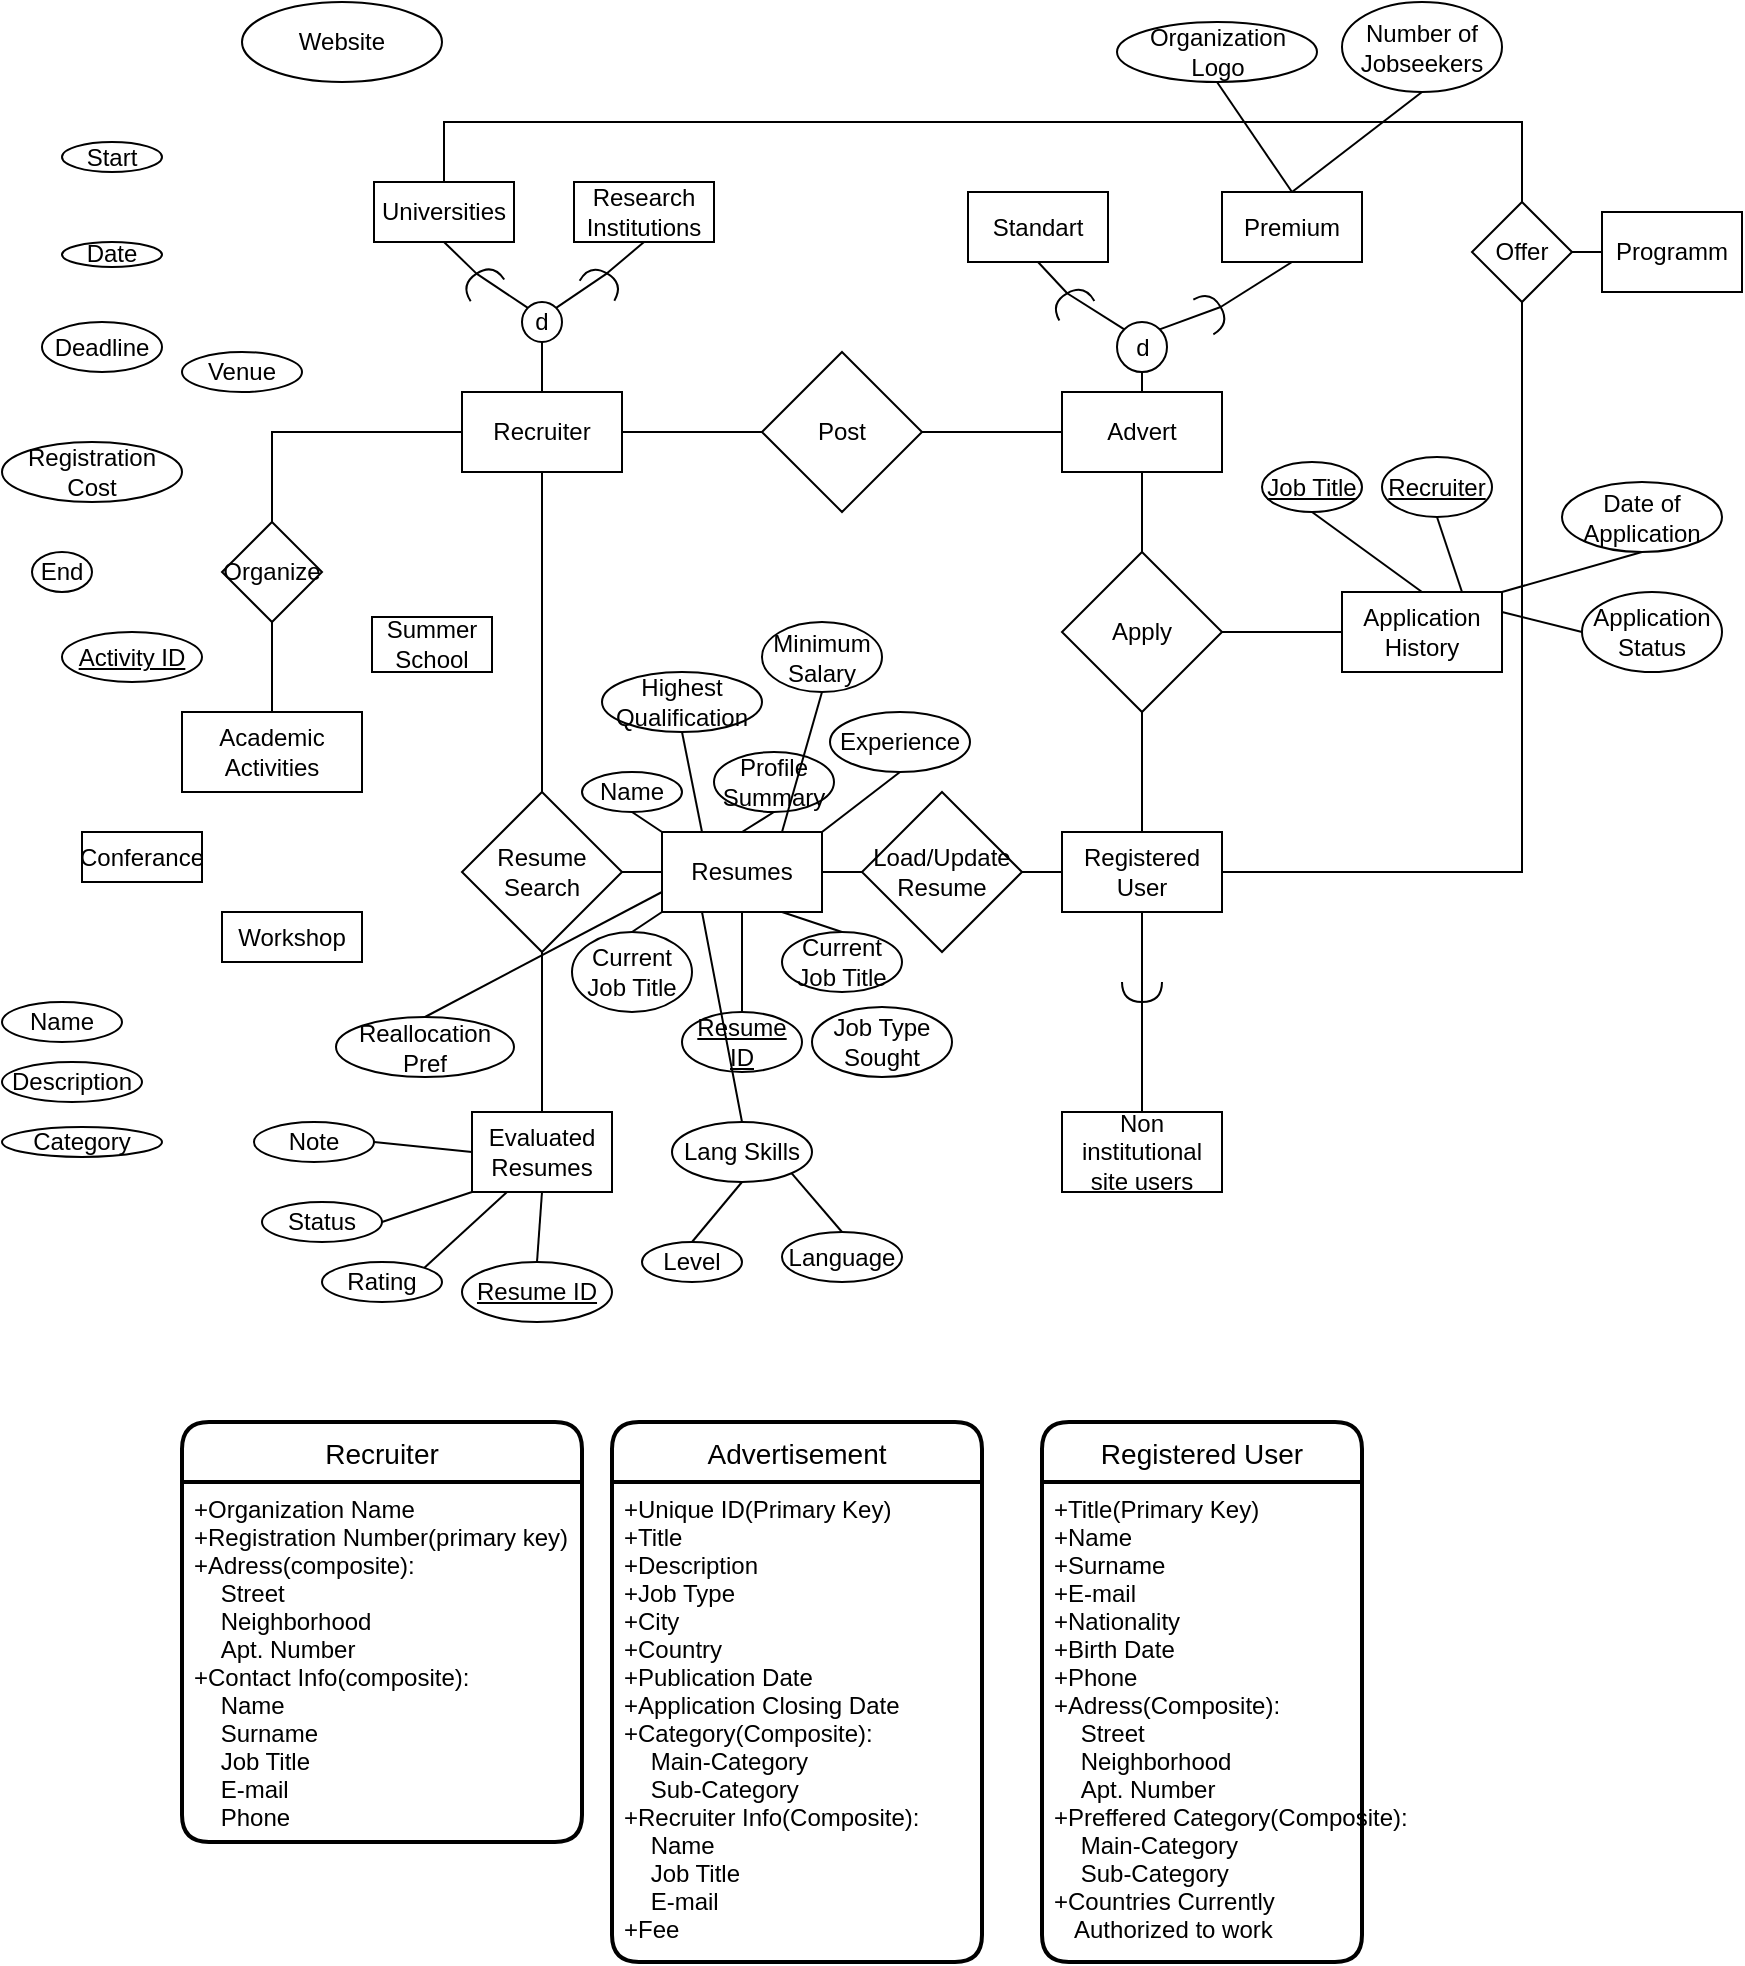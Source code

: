 <mxfile version="15.7.4" type="github">
  <diagram id="oW-fHzXB0XqupBl2FvEl" name="Page-1">
    <mxGraphModel dx="1198" dy="684" grid="1" gridSize="10" guides="1" tooltips="1" connect="1" arrows="1" fold="1" page="1" pageScale="1" pageWidth="827" pageHeight="1169" math="0" shadow="0">
      <root>
        <mxCell id="0" />
        <mxCell id="1" parent="0" />
        <mxCell id="fJtaRyN5ISk2u794oa8O-1" value="Recruiter" style="rounded=0;whiteSpace=wrap;html=1;" vertex="1" parent="1">
          <mxGeometry x="160" y="375" width="80" height="40" as="geometry" />
        </mxCell>
        <mxCell id="fJtaRyN5ISk2u794oa8O-3" value="Resume&lt;br&gt;Search" style="rhombus;whiteSpace=wrap;html=1;" vertex="1" parent="1">
          <mxGeometry x="160" y="575" width="80" height="80" as="geometry" />
        </mxCell>
        <mxCell id="fJtaRyN5ISk2u794oa8O-4" value="" style="endArrow=none;html=1;rounded=0;entryX=0.5;entryY=1;entryDx=0;entryDy=0;exitX=0.5;exitY=0;exitDx=0;exitDy=0;" edge="1" parent="1" source="fJtaRyN5ISk2u794oa8O-3" target="fJtaRyN5ISk2u794oa8O-1">
          <mxGeometry width="50" height="50" relative="1" as="geometry">
            <mxPoint x="700" y="665" as="sourcePoint" />
            <mxPoint x="750" y="615" as="targetPoint" />
          </mxGeometry>
        </mxCell>
        <mxCell id="fJtaRyN5ISk2u794oa8O-5" value="" style="endArrow=none;html=1;rounded=0;entryX=0.5;entryY=1;entryDx=0;entryDy=0;exitX=0.5;exitY=0;exitDx=0;exitDy=0;" edge="1" parent="1" source="fJtaRyN5ISk2u794oa8O-6" target="fJtaRyN5ISk2u794oa8O-3">
          <mxGeometry width="50" height="50" relative="1" as="geometry">
            <mxPoint x="280" y="735" as="sourcePoint" />
            <mxPoint x="750" y="615" as="targetPoint" />
            <Array as="points" />
          </mxGeometry>
        </mxCell>
        <mxCell id="fJtaRyN5ISk2u794oa8O-6" value="Evaluated&lt;br&gt;Resumes" style="rounded=0;whiteSpace=wrap;html=1;" vertex="1" parent="1">
          <mxGeometry x="165" y="735" width="70" height="40" as="geometry" />
        </mxCell>
        <mxCell id="fJtaRyN5ISk2u794oa8O-7" value="" style="endArrow=none;html=1;rounded=0;exitX=1;exitY=0.5;exitDx=0;exitDy=0;startArrow=none;" edge="1" parent="1" source="fJtaRyN5ISk2u794oa8O-8">
          <mxGeometry width="50" height="50" relative="1" as="geometry">
            <mxPoint x="700" y="665" as="sourcePoint" />
            <mxPoint x="360" y="615" as="targetPoint" />
          </mxGeometry>
        </mxCell>
        <mxCell id="fJtaRyN5ISk2u794oa8O-8" value="Resumes" style="rounded=0;whiteSpace=wrap;html=1;" vertex="1" parent="1">
          <mxGeometry x="260" y="595" width="80" height="40" as="geometry" />
        </mxCell>
        <mxCell id="fJtaRyN5ISk2u794oa8O-9" value="" style="endArrow=none;html=1;rounded=0;exitX=1;exitY=0.5;exitDx=0;exitDy=0;" edge="1" parent="1" source="fJtaRyN5ISk2u794oa8O-3" target="fJtaRyN5ISk2u794oa8O-8">
          <mxGeometry width="50" height="50" relative="1" as="geometry">
            <mxPoint x="320" y="615" as="sourcePoint" />
            <mxPoint x="400" y="615" as="targetPoint" />
          </mxGeometry>
        </mxCell>
        <mxCell id="fJtaRyN5ISk2u794oa8O-10" value="Load/Update&lt;br&gt;Resume" style="rhombus;whiteSpace=wrap;html=1;" vertex="1" parent="1">
          <mxGeometry x="360" y="575" width="80" height="80" as="geometry" />
        </mxCell>
        <mxCell id="fJtaRyN5ISk2u794oa8O-11" value="Registered&lt;br&gt;User" style="rounded=0;whiteSpace=wrap;html=1;" vertex="1" parent="1">
          <mxGeometry x="460" y="595" width="80" height="40" as="geometry" />
        </mxCell>
        <mxCell id="fJtaRyN5ISk2u794oa8O-12" value="" style="shape=requiredInterface;html=1;verticalLabelPosition=bottom;sketch=0;rotation=90;" vertex="1" parent="1">
          <mxGeometry x="495" y="665" width="10" height="20" as="geometry" />
        </mxCell>
        <mxCell id="fJtaRyN5ISk2u794oa8O-13" value="" style="endArrow=none;html=1;rounded=0;exitX=1;exitY=0.5;exitDx=0;exitDy=0;entryX=0;entryY=0.5;entryDx=0;entryDy=0;" edge="1" parent="1" source="fJtaRyN5ISk2u794oa8O-10" target="fJtaRyN5ISk2u794oa8O-11">
          <mxGeometry width="50" height="50" relative="1" as="geometry">
            <mxPoint x="680" y="645" as="sourcePoint" />
            <mxPoint x="730" y="595" as="targetPoint" />
          </mxGeometry>
        </mxCell>
        <mxCell id="fJtaRyN5ISk2u794oa8O-16" value="Non institutional site users" style="rounded=0;whiteSpace=wrap;html=1;" vertex="1" parent="1">
          <mxGeometry x="460" y="735" width="80" height="40" as="geometry" />
        </mxCell>
        <mxCell id="fJtaRyN5ISk2u794oa8O-17" value="" style="endArrow=none;html=1;rounded=0;exitX=0.5;exitY=1;exitDx=0;exitDy=0;entryX=0.5;entryY=0;entryDx=0;entryDy=0;" edge="1" parent="1" source="fJtaRyN5ISk2u794oa8O-11" target="fJtaRyN5ISk2u794oa8O-16">
          <mxGeometry width="50" height="50" relative="1" as="geometry">
            <mxPoint x="680" y="635" as="sourcePoint" />
            <mxPoint x="730" y="585" as="targetPoint" />
          </mxGeometry>
        </mxCell>
        <mxCell id="fJtaRyN5ISk2u794oa8O-18" value="" style="endArrow=none;html=1;rounded=0;exitX=0.5;exitY=0;exitDx=0;exitDy=0;" edge="1" parent="1" source="fJtaRyN5ISk2u794oa8O-11">
          <mxGeometry width="50" height="50" relative="1" as="geometry">
            <mxPoint x="680" y="635" as="sourcePoint" />
            <mxPoint x="500" y="535" as="targetPoint" />
          </mxGeometry>
        </mxCell>
        <mxCell id="fJtaRyN5ISk2u794oa8O-19" value="Apply" style="rhombus;whiteSpace=wrap;html=1;" vertex="1" parent="1">
          <mxGeometry x="460" y="455" width="80" height="80" as="geometry" />
        </mxCell>
        <mxCell id="fJtaRyN5ISk2u794oa8O-21" value="Application&lt;br&gt;History" style="rounded=0;whiteSpace=wrap;html=1;" vertex="1" parent="1">
          <mxGeometry x="600" y="475" width="80" height="40" as="geometry" />
        </mxCell>
        <mxCell id="fJtaRyN5ISk2u794oa8O-22" value="Advert" style="rounded=0;whiteSpace=wrap;html=1;" vertex="1" parent="1">
          <mxGeometry x="460" y="375" width="80" height="40" as="geometry" />
        </mxCell>
        <mxCell id="fJtaRyN5ISk2u794oa8O-24" value="" style="endArrow=none;html=1;rounded=0;entryX=0.5;entryY=1;entryDx=0;entryDy=0;exitX=0.5;exitY=0;exitDx=0;exitDy=0;" edge="1" parent="1" source="fJtaRyN5ISk2u794oa8O-19" target="fJtaRyN5ISk2u794oa8O-22">
          <mxGeometry width="50" height="50" relative="1" as="geometry">
            <mxPoint x="680" y="625" as="sourcePoint" />
            <mxPoint x="730" y="575" as="targetPoint" />
          </mxGeometry>
        </mxCell>
        <mxCell id="fJtaRyN5ISk2u794oa8O-25" value="" style="endArrow=none;html=1;rounded=0;exitX=1;exitY=0.5;exitDx=0;exitDy=0;" edge="1" parent="1" source="fJtaRyN5ISk2u794oa8O-1">
          <mxGeometry width="50" height="50" relative="1" as="geometry">
            <mxPoint x="680" y="625" as="sourcePoint" />
            <mxPoint x="320" y="395" as="targetPoint" />
          </mxGeometry>
        </mxCell>
        <mxCell id="fJtaRyN5ISk2u794oa8O-26" value="Post" style="rhombus;whiteSpace=wrap;html=1;" vertex="1" parent="1">
          <mxGeometry x="310" y="355" width="80" height="80" as="geometry" />
        </mxCell>
        <mxCell id="fJtaRyN5ISk2u794oa8O-28" value="" style="endArrow=none;html=1;rounded=0;exitX=1;exitY=0.5;exitDx=0;exitDy=0;entryX=0;entryY=0.5;entryDx=0;entryDy=0;" edge="1" parent="1" source="fJtaRyN5ISk2u794oa8O-26" target="fJtaRyN5ISk2u794oa8O-22">
          <mxGeometry width="50" height="50" relative="1" as="geometry">
            <mxPoint x="680" y="625" as="sourcePoint" />
            <mxPoint x="730" y="575" as="targetPoint" />
          </mxGeometry>
        </mxCell>
        <mxCell id="fJtaRyN5ISk2u794oa8O-32" value="Universities" style="rounded=0;whiteSpace=wrap;html=1;" vertex="1" parent="1">
          <mxGeometry x="116" y="270" width="70" height="30" as="geometry" />
        </mxCell>
        <mxCell id="fJtaRyN5ISk2u794oa8O-33" value="Research&lt;br&gt;Institutions" style="rounded=0;whiteSpace=wrap;html=1;" vertex="1" parent="1">
          <mxGeometry x="216" y="270" width="70" height="30" as="geometry" />
        </mxCell>
        <mxCell id="fJtaRyN5ISk2u794oa8O-44" value="" style="endArrow=none;html=1;rounded=0;exitX=0.5;exitY=0;exitDx=0;exitDy=0;entryX=0.5;entryY=1;entryDx=0;entryDy=0;" edge="1" parent="1" source="fJtaRyN5ISk2u794oa8O-1" target="fJtaRyN5ISk2u794oa8O-45">
          <mxGeometry width="50" height="50" relative="1" as="geometry">
            <mxPoint x="516" y="550" as="sourcePoint" />
            <mxPoint x="200" y="350" as="targetPoint" />
          </mxGeometry>
        </mxCell>
        <mxCell id="fJtaRyN5ISk2u794oa8O-45" value="d" style="ellipse;whiteSpace=wrap;html=1;aspect=fixed;" vertex="1" parent="1">
          <mxGeometry x="190" y="330" width="20" height="20" as="geometry" />
        </mxCell>
        <mxCell id="fJtaRyN5ISk2u794oa8O-48" value="" style="endArrow=none;html=1;rounded=0;exitX=1;exitY=0;exitDx=0;exitDy=0;entryX=1;entryY=0.5;entryDx=0;entryDy=0;entryPerimeter=0;" edge="1" parent="1" source="fJtaRyN5ISk2u794oa8O-45" target="fJtaRyN5ISk2u794oa8O-55">
          <mxGeometry width="50" height="50" relative="1" as="geometry">
            <mxPoint x="516" y="550" as="sourcePoint" />
            <mxPoint x="226" y="320" as="targetPoint" />
          </mxGeometry>
        </mxCell>
        <mxCell id="fJtaRyN5ISk2u794oa8O-50" value="" style="endArrow=none;html=1;rounded=0;exitX=0;exitY=0;exitDx=0;exitDy=0;entryX=1;entryY=0.5;entryDx=0;entryDy=0;entryPerimeter=0;" edge="1" parent="1" source="fJtaRyN5ISk2u794oa8O-45" target="fJtaRyN5ISk2u794oa8O-53">
          <mxGeometry width="50" height="50" relative="1" as="geometry">
            <mxPoint x="516" y="550" as="sourcePoint" />
            <mxPoint x="566" y="500" as="targetPoint" />
          </mxGeometry>
        </mxCell>
        <mxCell id="fJtaRyN5ISk2u794oa8O-53" value="" style="shape=requiredInterface;html=1;verticalLabelPosition=bottom;sketch=0;rotation=-123;" vertex="1" parent="1">
          <mxGeometry x="165" y="310" width="10" height="20" as="geometry" />
        </mxCell>
        <mxCell id="fJtaRyN5ISk2u794oa8O-54" value="" style="endArrow=none;html=1;rounded=0;exitX=1;exitY=0.5;exitDx=0;exitDy=0;exitPerimeter=0;entryX=0.5;entryY=1;entryDx=0;entryDy=0;" edge="1" parent="1" source="fJtaRyN5ISk2u794oa8O-53" target="fJtaRyN5ISk2u794oa8O-32">
          <mxGeometry width="50" height="50" relative="1" as="geometry">
            <mxPoint x="516" y="550" as="sourcePoint" />
            <mxPoint x="566" y="500" as="targetPoint" />
          </mxGeometry>
        </mxCell>
        <mxCell id="fJtaRyN5ISk2u794oa8O-55" value="" style="shape=requiredInterface;html=1;verticalLabelPosition=bottom;sketch=0;rotation=-60;" vertex="1" parent="1">
          <mxGeometry x="225" y="310" width="10" height="20" as="geometry" />
        </mxCell>
        <mxCell id="fJtaRyN5ISk2u794oa8O-56" value="" style="endArrow=none;html=1;rounded=0;exitX=1;exitY=0.5;exitDx=0;exitDy=0;exitPerimeter=0;entryX=0.5;entryY=1;entryDx=0;entryDy=0;" edge="1" parent="1" source="fJtaRyN5ISk2u794oa8O-55" target="fJtaRyN5ISk2u794oa8O-33">
          <mxGeometry width="50" height="50" relative="1" as="geometry">
            <mxPoint x="516" y="550" as="sourcePoint" />
            <mxPoint x="566" y="500" as="targetPoint" />
          </mxGeometry>
        </mxCell>
        <mxCell id="fJtaRyN5ISk2u794oa8O-57" value="Academic&lt;br&gt;Activities" style="rounded=0;whiteSpace=wrap;html=1;" vertex="1" parent="1">
          <mxGeometry x="20" y="535" width="90" height="40" as="geometry" />
        </mxCell>
        <mxCell id="fJtaRyN5ISk2u794oa8O-58" value="" style="endArrow=none;html=1;rounded=0;entryX=0;entryY=0.5;entryDx=0;entryDy=0;exitX=1;exitY=0.5;exitDx=0;exitDy=0;" edge="1" parent="1" source="fJtaRyN5ISk2u794oa8O-19" target="fJtaRyN5ISk2u794oa8O-21">
          <mxGeometry width="50" height="50" relative="1" as="geometry">
            <mxPoint x="495" y="530" as="sourcePoint" />
            <mxPoint x="545" y="480" as="targetPoint" />
          </mxGeometry>
        </mxCell>
        <mxCell id="fJtaRyN5ISk2u794oa8O-62" value="Organize" style="rhombus;whiteSpace=wrap;html=1;" vertex="1" parent="1">
          <mxGeometry x="40" y="440" width="50" height="50" as="geometry" />
        </mxCell>
        <mxCell id="fJtaRyN5ISk2u794oa8O-63" value="" style="endArrow=none;html=1;rounded=0;entryX=0.5;entryY=1;entryDx=0;entryDy=0;exitX=0.5;exitY=0;exitDx=0;exitDy=0;" edge="1" parent="1" source="fJtaRyN5ISk2u794oa8O-57" target="fJtaRyN5ISk2u794oa8O-62">
          <mxGeometry width="50" height="50" relative="1" as="geometry">
            <mxPoint x="495" y="530" as="sourcePoint" />
            <mxPoint x="545" y="480" as="targetPoint" />
          </mxGeometry>
        </mxCell>
        <mxCell id="fJtaRyN5ISk2u794oa8O-64" value="" style="endArrow=none;html=1;rounded=0;exitX=0.5;exitY=0;exitDx=0;exitDy=0;entryX=0;entryY=0.5;entryDx=0;entryDy=0;" edge="1" parent="1" source="fJtaRyN5ISk2u794oa8O-62" target="fJtaRyN5ISk2u794oa8O-1">
          <mxGeometry width="50" height="50" relative="1" as="geometry">
            <mxPoint x="495" y="530" as="sourcePoint" />
            <mxPoint x="155" y="400" as="targetPoint" />
            <Array as="points">
              <mxPoint x="65" y="395" />
            </Array>
          </mxGeometry>
        </mxCell>
        <mxCell id="fJtaRyN5ISk2u794oa8O-68" value="" style="endArrow=none;html=1;rounded=0;exitX=0.5;exitY=0;exitDx=0;exitDy=0;entryX=0.5;entryY=0;entryDx=0;entryDy=0;" edge="1" parent="1" source="fJtaRyN5ISk2u794oa8O-32" target="fJtaRyN5ISk2u794oa8O-70">
          <mxGeometry width="50" height="50" relative="1" as="geometry">
            <mxPoint x="495" y="520" as="sourcePoint" />
            <mxPoint x="605" y="260" as="targetPoint" />
            <Array as="points">
              <mxPoint x="151" y="240" />
              <mxPoint x="690" y="240" />
            </Array>
          </mxGeometry>
        </mxCell>
        <mxCell id="fJtaRyN5ISk2u794oa8O-70" value="Offer" style="rhombus;whiteSpace=wrap;html=1;" vertex="1" parent="1">
          <mxGeometry x="665" y="280" width="50" height="50" as="geometry" />
        </mxCell>
        <mxCell id="fJtaRyN5ISk2u794oa8O-72" value="" style="endArrow=none;html=1;rounded=0;entryX=1;entryY=0.5;entryDx=0;entryDy=0;exitX=0;exitY=0.5;exitDx=0;exitDy=0;" edge="1" parent="1" source="fJtaRyN5ISk2u794oa8O-73" target="fJtaRyN5ISk2u794oa8O-70">
          <mxGeometry width="50" height="50" relative="1" as="geometry">
            <mxPoint x="745" y="305" as="sourcePoint" />
            <mxPoint x="545" y="470" as="targetPoint" />
          </mxGeometry>
        </mxCell>
        <mxCell id="fJtaRyN5ISk2u794oa8O-73" value="Programm" style="rounded=0;whiteSpace=wrap;html=1;" vertex="1" parent="1">
          <mxGeometry x="730" y="285" width="70" height="40" as="geometry" />
        </mxCell>
        <mxCell id="fJtaRyN5ISk2u794oa8O-74" value="" style="endArrow=none;html=1;rounded=0;entryX=0.5;entryY=1;entryDx=0;entryDy=0;exitX=1;exitY=0.5;exitDx=0;exitDy=0;" edge="1" parent="1" source="fJtaRyN5ISk2u794oa8O-11" target="fJtaRyN5ISk2u794oa8O-70">
          <mxGeometry width="50" height="50" relative="1" as="geometry">
            <mxPoint x="510" y="520" as="sourcePoint" />
            <mxPoint x="560" y="470" as="targetPoint" />
            <Array as="points">
              <mxPoint x="690" y="615" />
            </Array>
          </mxGeometry>
        </mxCell>
        <mxCell id="fJtaRyN5ISk2u794oa8O-75" value="d" style="ellipse;whiteSpace=wrap;html=1;aspect=fixed;" vertex="1" parent="1">
          <mxGeometry x="487.5" y="340" width="25" height="25" as="geometry" />
        </mxCell>
        <mxCell id="fJtaRyN5ISk2u794oa8O-76" value="" style="endArrow=none;html=1;rounded=0;entryX=0.5;entryY=1;entryDx=0;entryDy=0;exitX=0.5;exitY=0;exitDx=0;exitDy=0;" edge="1" parent="1" source="fJtaRyN5ISk2u794oa8O-22" target="fJtaRyN5ISk2u794oa8O-75">
          <mxGeometry width="50" height="50" relative="1" as="geometry">
            <mxPoint x="510" y="520" as="sourcePoint" />
            <mxPoint x="560" y="470" as="targetPoint" />
          </mxGeometry>
        </mxCell>
        <mxCell id="fJtaRyN5ISk2u794oa8O-77" value="Standart" style="rounded=0;whiteSpace=wrap;html=1;" vertex="1" parent="1">
          <mxGeometry x="413" y="275" width="70" height="35" as="geometry" />
        </mxCell>
        <mxCell id="fJtaRyN5ISk2u794oa8O-78" value="Premium" style="rounded=0;whiteSpace=wrap;html=1;" vertex="1" parent="1">
          <mxGeometry x="540" y="275" width="70" height="35" as="geometry" />
        </mxCell>
        <mxCell id="fJtaRyN5ISk2u794oa8O-79" value="" style="endArrow=none;html=1;rounded=0;entryX=0.5;entryY=1;entryDx=0;entryDy=0;exitX=1;exitY=0.5;exitDx=0;exitDy=0;exitPerimeter=0;" edge="1" parent="1" source="fJtaRyN5ISk2u794oa8O-83" target="fJtaRyN5ISk2u794oa8O-77">
          <mxGeometry width="50" height="50" relative="1" as="geometry">
            <mxPoint x="270" y="515" as="sourcePoint" />
            <mxPoint x="320" y="465" as="targetPoint" />
          </mxGeometry>
        </mxCell>
        <mxCell id="fJtaRyN5ISk2u794oa8O-80" value="" style="endArrow=none;html=1;rounded=0;exitX=1;exitY=0.5;exitDx=0;exitDy=0;exitPerimeter=0;entryX=1;entryY=0;entryDx=0;entryDy=0;" edge="1" parent="1" source="fJtaRyN5ISk2u794oa8O-81" target="fJtaRyN5ISk2u794oa8O-75">
          <mxGeometry width="50" height="50" relative="1" as="geometry">
            <mxPoint x="350" y="515" as="sourcePoint" />
            <mxPoint x="400" y="465" as="targetPoint" />
            <Array as="points" />
          </mxGeometry>
        </mxCell>
        <mxCell id="fJtaRyN5ISk2u794oa8O-81" value="" style="shape=requiredInterface;html=1;verticalLabelPosition=bottom;sketch=0;rotation=-30;" vertex="1" parent="1">
          <mxGeometry x="530" y="325" width="10" height="20" as="geometry" />
        </mxCell>
        <mxCell id="fJtaRyN5ISk2u794oa8O-82" value="" style="endArrow=none;html=1;rounded=0;entryX=0.5;entryY=1;entryDx=0;entryDy=0;exitX=1;exitY=0.5;exitDx=0;exitDy=0;exitPerimeter=0;" edge="1" parent="1" source="fJtaRyN5ISk2u794oa8O-81" target="fJtaRyN5ISk2u794oa8O-78">
          <mxGeometry width="50" height="50" relative="1" as="geometry">
            <mxPoint x="510" y="520" as="sourcePoint" />
            <mxPoint x="560" y="470" as="targetPoint" />
          </mxGeometry>
        </mxCell>
        <mxCell id="fJtaRyN5ISk2u794oa8O-83" value="" style="shape=requiredInterface;html=1;verticalLabelPosition=bottom;sketch=0;rotation=-119;" vertex="1" parent="1">
          <mxGeometry x="460" y="320" width="10" height="20" as="geometry" />
        </mxCell>
        <mxCell id="fJtaRyN5ISk2u794oa8O-84" value="" style="endArrow=none;html=1;rounded=0;entryX=1;entryY=0.5;entryDx=0;entryDy=0;entryPerimeter=0;exitX=0;exitY=0;exitDx=0;exitDy=0;" edge="1" parent="1" source="fJtaRyN5ISk2u794oa8O-75" target="fJtaRyN5ISk2u794oa8O-83">
          <mxGeometry width="50" height="50" relative="1" as="geometry">
            <mxPoint x="510" y="520" as="sourcePoint" />
            <mxPoint x="560" y="470" as="targetPoint" />
          </mxGeometry>
        </mxCell>
        <mxCell id="fJtaRyN5ISk2u794oa8O-90" value="Recruiter" style="swimlane;childLayout=stackLayout;horizontal=1;startSize=30;horizontalStack=0;rounded=1;fontSize=14;fontStyle=0;strokeWidth=2;resizeParent=0;resizeLast=1;shadow=0;dashed=0;align=center;" vertex="1" parent="1">
          <mxGeometry x="20" y="890" width="200" height="210" as="geometry" />
        </mxCell>
        <mxCell id="fJtaRyN5ISk2u794oa8O-91" value="+Organization Name&#xa;+Registration Number(primary key)&#xa;+Adress(composite):&#xa;    Street&#xa;    Neighborhood&#xa;    Apt. Number&#xa;+Contact Info(composite):&#xa;    Name&#xa;    Surname&#xa;    Job Title&#xa;    E-mail&#xa;    Phone&#xa;" style="align=left;strokeColor=none;fillColor=none;spacingLeft=4;fontSize=12;verticalAlign=top;resizable=0;rotatable=0;part=1;" vertex="1" parent="fJtaRyN5ISk2u794oa8O-90">
          <mxGeometry y="30" width="200" height="180" as="geometry" />
        </mxCell>
        <mxCell id="fJtaRyN5ISk2u794oa8O-92" value="Advertisement" style="swimlane;childLayout=stackLayout;horizontal=1;startSize=30;horizontalStack=0;rounded=1;fontSize=14;fontStyle=0;strokeWidth=2;resizeParent=0;resizeLast=1;shadow=0;dashed=0;align=center;" vertex="1" parent="1">
          <mxGeometry x="235" y="890" width="185" height="270" as="geometry" />
        </mxCell>
        <mxCell id="fJtaRyN5ISk2u794oa8O-93" value="+Unique ID(Primary Key)&#xa;+Title&#xa;+Description&#xa;+Job Type&#xa;+City&#xa;+Country&#xa;+Publication Date&#xa;+Application Closing Date&#xa;+Category(Composite):&#xa;    Main-Category&#xa;    Sub-Category&#xa;+Recruiter Info(Composite):&#xa;    Name&#xa;    Job Title&#xa;    E-mail&#xa;+Fee&#xa;    " style="align=left;strokeColor=none;fillColor=none;spacingLeft=4;fontSize=12;verticalAlign=top;resizable=0;rotatable=0;part=1;" vertex="1" parent="fJtaRyN5ISk2u794oa8O-92">
          <mxGeometry y="30" width="185" height="240" as="geometry" />
        </mxCell>
        <mxCell id="fJtaRyN5ISk2u794oa8O-94" value="Organization Logo" style="ellipse;whiteSpace=wrap;html=1;align=center;" vertex="1" parent="1">
          <mxGeometry x="487.5" y="190" width="100" height="30" as="geometry" />
        </mxCell>
        <mxCell id="fJtaRyN5ISk2u794oa8O-95" value="" style="endArrow=none;html=1;rounded=0;entryX=0.5;entryY=0;entryDx=0;entryDy=0;exitX=0.5;exitY=1;exitDx=0;exitDy=0;" edge="1" parent="1" source="fJtaRyN5ISk2u794oa8O-94" target="fJtaRyN5ISk2u794oa8O-78">
          <mxGeometry width="50" height="50" relative="1" as="geometry">
            <mxPoint x="500" y="480" as="sourcePoint" />
            <mxPoint x="550" y="430" as="targetPoint" />
          </mxGeometry>
        </mxCell>
        <mxCell id="fJtaRyN5ISk2u794oa8O-96" value="Number of Jobseekers" style="ellipse;whiteSpace=wrap;html=1;align=center;" vertex="1" parent="1">
          <mxGeometry x="600" y="180" width="80" height="45" as="geometry" />
        </mxCell>
        <mxCell id="fJtaRyN5ISk2u794oa8O-97" value="" style="endArrow=none;html=1;rounded=0;exitX=0.5;exitY=0;exitDx=0;exitDy=0;entryX=0.5;entryY=1;entryDx=0;entryDy=0;" edge="1" parent="1" source="fJtaRyN5ISk2u794oa8O-78" target="fJtaRyN5ISk2u794oa8O-96">
          <mxGeometry width="50" height="50" relative="1" as="geometry">
            <mxPoint x="500" y="470" as="sourcePoint" />
            <mxPoint x="550" y="420" as="targetPoint" />
          </mxGeometry>
        </mxCell>
        <mxCell id="fJtaRyN5ISk2u794oa8O-98" value="Registered User" style="swimlane;childLayout=stackLayout;horizontal=1;startSize=30;horizontalStack=0;rounded=1;fontSize=14;fontStyle=0;strokeWidth=2;resizeParent=0;resizeLast=1;shadow=0;dashed=0;align=center;" vertex="1" parent="1">
          <mxGeometry x="450" y="890" width="160" height="270" as="geometry" />
        </mxCell>
        <mxCell id="fJtaRyN5ISk2u794oa8O-99" value="+Title(Primary Key)&#xa;+Name&#xa;+Surname&#xa;+E-mail&#xa;+Nationality&#xa;+Birth Date&#xa;+Phone&#xa;+Adress(Composite):&#xa;    Street&#xa;    Neighborhood&#xa;    Apt. Number&#xa;+Preffered Category(Composite):&#xa;    Main-Category&#xa;    Sub-Category&#xa;+Countries Currently &#xa;   Authorized to work&#xa;&#xa;    " style="align=left;strokeColor=none;fillColor=none;spacingLeft=4;fontSize=12;verticalAlign=top;resizable=0;rotatable=0;part=1;" vertex="1" parent="fJtaRyN5ISk2u794oa8O-98">
          <mxGeometry y="30" width="160" height="240" as="geometry" />
        </mxCell>
        <mxCell id="fJtaRyN5ISk2u794oa8O-101" value="Name" style="ellipse;whiteSpace=wrap;html=1;align=center;" vertex="1" parent="1">
          <mxGeometry x="220" y="565" width="50" height="20" as="geometry" />
        </mxCell>
        <mxCell id="fJtaRyN5ISk2u794oa8O-102" value="Profile Summary" style="ellipse;whiteSpace=wrap;html=1;align=center;" vertex="1" parent="1">
          <mxGeometry x="286" y="555" width="60" height="30" as="geometry" />
        </mxCell>
        <mxCell id="fJtaRyN5ISk2u794oa8O-103" value="Current Job Title" style="ellipse;whiteSpace=wrap;html=1;align=center;" vertex="1" parent="1">
          <mxGeometry x="215" y="645" width="60" height="40" as="geometry" />
        </mxCell>
        <mxCell id="fJtaRyN5ISk2u794oa8O-104" value="Resume ID" style="ellipse;whiteSpace=wrap;html=1;align=center;fontStyle=4;" vertex="1" parent="1">
          <mxGeometry x="270" y="685" width="60" height="30" as="geometry" />
        </mxCell>
        <mxCell id="fJtaRyN5ISk2u794oa8O-105" value="Current Job Title" style="ellipse;whiteSpace=wrap;html=1;align=center;" vertex="1" parent="1">
          <mxGeometry x="320" y="645" width="60" height="30" as="geometry" />
        </mxCell>
        <mxCell id="fJtaRyN5ISk2u794oa8O-106" value="Experience" style="ellipse;whiteSpace=wrap;html=1;align=center;" vertex="1" parent="1">
          <mxGeometry x="344" y="535" width="70" height="30" as="geometry" />
        </mxCell>
        <mxCell id="fJtaRyN5ISk2u794oa8O-107" value="Job Type Sought" style="ellipse;whiteSpace=wrap;html=1;align=center;" vertex="1" parent="1">
          <mxGeometry x="335" y="682.5" width="70" height="35" as="geometry" />
        </mxCell>
        <mxCell id="fJtaRyN5ISk2u794oa8O-108" value="Minimum Salary" style="ellipse;whiteSpace=wrap;html=1;align=center;" vertex="1" parent="1">
          <mxGeometry x="310" y="490" width="60" height="35" as="geometry" />
        </mxCell>
        <mxCell id="fJtaRyN5ISk2u794oa8O-109" value="Highest Qualification" style="ellipse;whiteSpace=wrap;html=1;align=center;" vertex="1" parent="1">
          <mxGeometry x="230" y="515" width="80" height="30" as="geometry" />
        </mxCell>
        <mxCell id="fJtaRyN5ISk2u794oa8O-110" value="Lang Skills" style="ellipse;whiteSpace=wrap;html=1;align=center;" vertex="1" parent="1">
          <mxGeometry x="265" y="740" width="70" height="30" as="geometry" />
        </mxCell>
        <mxCell id="fJtaRyN5ISk2u794oa8O-111" value="Language" style="ellipse;whiteSpace=wrap;html=1;align=center;" vertex="1" parent="1">
          <mxGeometry x="320" y="795" width="60" height="25" as="geometry" />
        </mxCell>
        <mxCell id="fJtaRyN5ISk2u794oa8O-112" value="Level" style="ellipse;whiteSpace=wrap;html=1;align=center;" vertex="1" parent="1">
          <mxGeometry x="250" y="800" width="50" height="20" as="geometry" />
        </mxCell>
        <mxCell id="fJtaRyN5ISk2u794oa8O-113" value="Reallocation Pref" style="ellipse;whiteSpace=wrap;html=1;align=center;" vertex="1" parent="1">
          <mxGeometry x="97" y="687.5" width="89" height="30" as="geometry" />
        </mxCell>
        <mxCell id="fJtaRyN5ISk2u794oa8O-114" value="" style="endArrow=none;html=1;rounded=0;exitX=0.5;exitY=0;exitDx=0;exitDy=0;entryX=0;entryY=1;entryDx=0;entryDy=0;" edge="1" parent="1" source="fJtaRyN5ISk2u794oa8O-103" target="fJtaRyN5ISk2u794oa8O-8">
          <mxGeometry width="50" height="50" relative="1" as="geometry">
            <mxPoint x="270" y="650" as="sourcePoint" />
            <mxPoint x="320" y="600" as="targetPoint" />
          </mxGeometry>
        </mxCell>
        <mxCell id="fJtaRyN5ISk2u794oa8O-115" value="" style="endArrow=none;html=1;rounded=0;entryX=0.5;entryY=0;entryDx=0;entryDy=0;exitX=0.5;exitY=1;exitDx=0;exitDy=0;" edge="1" parent="1" source="fJtaRyN5ISk2u794oa8O-8" target="fJtaRyN5ISk2u794oa8O-104">
          <mxGeometry width="50" height="50" relative="1" as="geometry">
            <mxPoint x="270" y="650" as="sourcePoint" />
            <mxPoint x="320" y="600" as="targetPoint" />
          </mxGeometry>
        </mxCell>
        <mxCell id="fJtaRyN5ISk2u794oa8O-116" value="" style="endArrow=none;html=1;rounded=0;entryX=0.5;entryY=0;entryDx=0;entryDy=0;exitX=0.75;exitY=1;exitDx=0;exitDy=0;" edge="1" parent="1" source="fJtaRyN5ISk2u794oa8O-8" target="fJtaRyN5ISk2u794oa8O-105">
          <mxGeometry width="50" height="50" relative="1" as="geometry">
            <mxPoint x="270" y="650" as="sourcePoint" />
            <mxPoint x="320" y="600" as="targetPoint" />
          </mxGeometry>
        </mxCell>
        <mxCell id="fJtaRyN5ISk2u794oa8O-117" value="" style="endArrow=none;html=1;rounded=0;entryX=0.5;entryY=1;entryDx=0;entryDy=0;exitX=1;exitY=0;exitDx=0;exitDy=0;" edge="1" parent="1" source="fJtaRyN5ISk2u794oa8O-8" target="fJtaRyN5ISk2u794oa8O-106">
          <mxGeometry width="50" height="50" relative="1" as="geometry">
            <mxPoint x="270" y="650" as="sourcePoint" />
            <mxPoint x="320" y="600" as="targetPoint" />
          </mxGeometry>
        </mxCell>
        <mxCell id="fJtaRyN5ISk2u794oa8O-118" value="" style="endArrow=none;html=1;rounded=0;entryX=0.5;entryY=1;entryDx=0;entryDy=0;exitX=0;exitY=0;exitDx=0;exitDy=0;" edge="1" parent="1" source="fJtaRyN5ISk2u794oa8O-8" target="fJtaRyN5ISk2u794oa8O-101">
          <mxGeometry width="50" height="50" relative="1" as="geometry">
            <mxPoint x="270" y="650" as="sourcePoint" />
            <mxPoint x="320" y="600" as="targetPoint" />
          </mxGeometry>
        </mxCell>
        <mxCell id="fJtaRyN5ISk2u794oa8O-119" value="" style="endArrow=none;html=1;rounded=0;entryX=0.5;entryY=1;entryDx=0;entryDy=0;exitX=0.25;exitY=0;exitDx=0;exitDy=0;" edge="1" parent="1" source="fJtaRyN5ISk2u794oa8O-8" target="fJtaRyN5ISk2u794oa8O-109">
          <mxGeometry width="50" height="50" relative="1" as="geometry">
            <mxPoint x="270" y="600" as="sourcePoint" />
            <mxPoint x="320" y="600" as="targetPoint" />
          </mxGeometry>
        </mxCell>
        <mxCell id="fJtaRyN5ISk2u794oa8O-120" value="" style="endArrow=none;html=1;rounded=0;entryX=0.5;entryY=1;entryDx=0;entryDy=0;exitX=0.5;exitY=0;exitDx=0;exitDy=0;" edge="1" parent="1" source="fJtaRyN5ISk2u794oa8O-8" target="fJtaRyN5ISk2u794oa8O-102">
          <mxGeometry width="50" height="50" relative="1" as="geometry">
            <mxPoint x="270" y="650" as="sourcePoint" />
            <mxPoint x="320" y="600" as="targetPoint" />
          </mxGeometry>
        </mxCell>
        <mxCell id="fJtaRyN5ISk2u794oa8O-121" value="" style="endArrow=none;html=1;rounded=0;entryX=0.5;entryY=1;entryDx=0;entryDy=0;exitX=0.75;exitY=0;exitDx=0;exitDy=0;" edge="1" parent="1" source="fJtaRyN5ISk2u794oa8O-8" target="fJtaRyN5ISk2u794oa8O-108">
          <mxGeometry width="50" height="50" relative="1" as="geometry">
            <mxPoint x="270" y="650" as="sourcePoint" />
            <mxPoint x="320" y="600" as="targetPoint" />
          </mxGeometry>
        </mxCell>
        <mxCell id="fJtaRyN5ISk2u794oa8O-122" value="" style="endArrow=none;html=1;rounded=0;exitX=0.5;exitY=0;exitDx=0;exitDy=0;entryX=0;entryY=0.75;entryDx=0;entryDy=0;" edge="1" parent="1" source="fJtaRyN5ISk2u794oa8O-113" target="fJtaRyN5ISk2u794oa8O-8">
          <mxGeometry width="50" height="50" relative="1" as="geometry">
            <mxPoint x="270" y="650" as="sourcePoint" />
            <mxPoint x="320" y="600" as="targetPoint" />
          </mxGeometry>
        </mxCell>
        <mxCell id="fJtaRyN5ISk2u794oa8O-123" value="" style="endArrow=none;html=1;rounded=0;exitX=0.25;exitY=1;exitDx=0;exitDy=0;" edge="1" parent="1" source="fJtaRyN5ISk2u794oa8O-8">
          <mxGeometry width="50" height="50" relative="1" as="geometry">
            <mxPoint x="270" y="650" as="sourcePoint" />
            <mxPoint x="280" y="635" as="targetPoint" />
            <Array as="points">
              <mxPoint x="300" y="740" />
            </Array>
          </mxGeometry>
        </mxCell>
        <mxCell id="fJtaRyN5ISk2u794oa8O-124" value="" style="endArrow=none;html=1;rounded=0;entryX=0.5;entryY=0;entryDx=0;entryDy=0;exitX=0.5;exitY=1;exitDx=0;exitDy=0;" edge="1" parent="1" source="fJtaRyN5ISk2u794oa8O-110" target="fJtaRyN5ISk2u794oa8O-112">
          <mxGeometry width="50" height="50" relative="1" as="geometry">
            <mxPoint x="270" y="650" as="sourcePoint" />
            <mxPoint x="320" y="600" as="targetPoint" />
          </mxGeometry>
        </mxCell>
        <mxCell id="fJtaRyN5ISk2u794oa8O-125" value="" style="endArrow=none;html=1;rounded=0;entryX=0.5;entryY=0;entryDx=0;entryDy=0;exitX=1;exitY=1;exitDx=0;exitDy=0;" edge="1" parent="1" source="fJtaRyN5ISk2u794oa8O-110" target="fJtaRyN5ISk2u794oa8O-111">
          <mxGeometry width="50" height="50" relative="1" as="geometry">
            <mxPoint x="270" y="650" as="sourcePoint" />
            <mxPoint x="320" y="600" as="targetPoint" />
          </mxGeometry>
        </mxCell>
        <mxCell id="fJtaRyN5ISk2u794oa8O-127" value="" style="endArrow=none;html=1;rounded=0;entryX=0.5;entryY=0;entryDx=0;entryDy=0;exitX=0.5;exitY=1;exitDx=0;exitDy=0;" edge="1" parent="1" source="fJtaRyN5ISk2u794oa8O-128" target="fJtaRyN5ISk2u794oa8O-21">
          <mxGeometry width="50" height="50" relative="1" as="geometry">
            <mxPoint x="600" y="450" as="sourcePoint" />
            <mxPoint x="710" y="320" as="targetPoint" />
          </mxGeometry>
        </mxCell>
        <mxCell id="fJtaRyN5ISk2u794oa8O-128" value="Job Title" style="ellipse;whiteSpace=wrap;html=1;align=center;fontStyle=4;" vertex="1" parent="1">
          <mxGeometry x="560" y="410" width="50" height="25" as="geometry" />
        </mxCell>
        <mxCell id="fJtaRyN5ISk2u794oa8O-129" value="Recruiter" style="ellipse;whiteSpace=wrap;html=1;align=center;fontStyle=4;" vertex="1" parent="1">
          <mxGeometry x="620" y="407.5" width="55" height="30" as="geometry" />
        </mxCell>
        <mxCell id="fJtaRyN5ISk2u794oa8O-130" value="" style="endArrow=none;html=1;rounded=0;exitX=0.5;exitY=1;exitDx=0;exitDy=0;entryX=0.75;entryY=0;entryDx=0;entryDy=0;" edge="1" parent="1" source="fJtaRyN5ISk2u794oa8O-129" target="fJtaRyN5ISk2u794oa8O-21">
          <mxGeometry width="50" height="50" relative="1" as="geometry">
            <mxPoint x="660" y="370" as="sourcePoint" />
            <mxPoint x="710" y="320" as="targetPoint" />
          </mxGeometry>
        </mxCell>
        <mxCell id="fJtaRyN5ISk2u794oa8O-131" value="Date of Application" style="ellipse;whiteSpace=wrap;html=1;align=center;" vertex="1" parent="1">
          <mxGeometry x="710" y="420" width="80" height="35" as="geometry" />
        </mxCell>
        <mxCell id="fJtaRyN5ISk2u794oa8O-132" value="" style="endArrow=none;html=1;rounded=0;exitX=1;exitY=0;exitDx=0;exitDy=0;entryX=0.5;entryY=1;entryDx=0;entryDy=0;" edge="1" parent="1" source="fJtaRyN5ISk2u794oa8O-21" target="fJtaRyN5ISk2u794oa8O-131">
          <mxGeometry width="50" height="50" relative="1" as="geometry">
            <mxPoint x="660" y="370" as="sourcePoint" />
            <mxPoint x="710" y="320" as="targetPoint" />
          </mxGeometry>
        </mxCell>
        <mxCell id="fJtaRyN5ISk2u794oa8O-133" value="Application Status" style="ellipse;whiteSpace=wrap;html=1;align=center;" vertex="1" parent="1">
          <mxGeometry x="720" y="475" width="70" height="40" as="geometry" />
        </mxCell>
        <mxCell id="fJtaRyN5ISk2u794oa8O-134" value="" style="endArrow=none;html=1;rounded=0;exitX=1;exitY=0.25;exitDx=0;exitDy=0;entryX=0;entryY=0.5;entryDx=0;entryDy=0;" edge="1" parent="1" source="fJtaRyN5ISk2u794oa8O-21" target="fJtaRyN5ISk2u794oa8O-133">
          <mxGeometry width="50" height="50" relative="1" as="geometry">
            <mxPoint x="600" y="360" as="sourcePoint" />
            <mxPoint x="650" y="310" as="targetPoint" />
          </mxGeometry>
        </mxCell>
        <mxCell id="fJtaRyN5ISk2u794oa8O-135" value="Rating" style="ellipse;whiteSpace=wrap;html=1;align=center;" vertex="1" parent="1">
          <mxGeometry x="90" y="810" width="60" height="20" as="geometry" />
        </mxCell>
        <mxCell id="fJtaRyN5ISk2u794oa8O-136" value="Status" style="ellipse;whiteSpace=wrap;html=1;align=center;" vertex="1" parent="1">
          <mxGeometry x="60" y="780" width="60" height="20" as="geometry" />
        </mxCell>
        <mxCell id="fJtaRyN5ISk2u794oa8O-137" value="Resume ID" style="ellipse;whiteSpace=wrap;html=1;align=center;fontStyle=4;" vertex="1" parent="1">
          <mxGeometry x="160" y="810" width="75" height="30" as="geometry" />
        </mxCell>
        <mxCell id="fJtaRyN5ISk2u794oa8O-138" value="Note" style="ellipse;whiteSpace=wrap;html=1;align=center;" vertex="1" parent="1">
          <mxGeometry x="56" y="740" width="60" height="20" as="geometry" />
        </mxCell>
        <mxCell id="fJtaRyN5ISk2u794oa8O-139" value="" style="endArrow=none;html=1;rounded=0;exitX=0.5;exitY=0;exitDx=0;exitDy=0;entryX=0.5;entryY=1;entryDx=0;entryDy=0;" edge="1" parent="1" source="fJtaRyN5ISk2u794oa8O-137" target="fJtaRyN5ISk2u794oa8O-6">
          <mxGeometry width="50" height="50" relative="1" as="geometry">
            <mxPoint x="170" y="540" as="sourcePoint" />
            <mxPoint x="220" y="490" as="targetPoint" />
          </mxGeometry>
        </mxCell>
        <mxCell id="fJtaRyN5ISk2u794oa8O-140" value="" style="endArrow=none;html=1;rounded=0;exitX=1;exitY=0;exitDx=0;exitDy=0;entryX=0.25;entryY=1;entryDx=0;entryDy=0;" edge="1" parent="1" source="fJtaRyN5ISk2u794oa8O-135" target="fJtaRyN5ISk2u794oa8O-6">
          <mxGeometry width="50" height="50" relative="1" as="geometry">
            <mxPoint x="170" y="540" as="sourcePoint" />
            <mxPoint x="220" y="490" as="targetPoint" />
          </mxGeometry>
        </mxCell>
        <mxCell id="fJtaRyN5ISk2u794oa8O-141" value="" style="endArrow=none;html=1;rounded=0;exitX=1;exitY=0.5;exitDx=0;exitDy=0;entryX=0;entryY=1;entryDx=0;entryDy=0;" edge="1" parent="1" source="fJtaRyN5ISk2u794oa8O-136" target="fJtaRyN5ISk2u794oa8O-6">
          <mxGeometry width="50" height="50" relative="1" as="geometry">
            <mxPoint x="170" y="540" as="sourcePoint" />
            <mxPoint x="220" y="490" as="targetPoint" />
          </mxGeometry>
        </mxCell>
        <mxCell id="fJtaRyN5ISk2u794oa8O-142" value="" style="endArrow=none;html=1;rounded=0;exitX=1;exitY=0.5;exitDx=0;exitDy=0;entryX=0;entryY=0.5;entryDx=0;entryDy=0;" edge="1" parent="1" source="fJtaRyN5ISk2u794oa8O-138" target="fJtaRyN5ISk2u794oa8O-6">
          <mxGeometry width="50" height="50" relative="1" as="geometry">
            <mxPoint x="170" y="540" as="sourcePoint" />
            <mxPoint x="220" y="490" as="targetPoint" />
          </mxGeometry>
        </mxCell>
        <mxCell id="fJtaRyN5ISk2u794oa8O-143" value="Conferance" style="whiteSpace=wrap;html=1;align=center;" vertex="1" parent="1">
          <mxGeometry x="-30" y="595" width="60" height="25" as="geometry" />
        </mxCell>
        <mxCell id="fJtaRyN5ISk2u794oa8O-144" value="Workshop" style="whiteSpace=wrap;html=1;align=center;" vertex="1" parent="1">
          <mxGeometry x="40" y="635" width="70" height="25" as="geometry" />
        </mxCell>
        <mxCell id="fJtaRyN5ISk2u794oa8O-145" value="Summer School" style="whiteSpace=wrap;html=1;align=center;" vertex="1" parent="1">
          <mxGeometry x="115" y="487.5" width="60" height="27.5" as="geometry" />
        </mxCell>
        <mxCell id="fJtaRyN5ISk2u794oa8O-146" value="Activity ID" style="ellipse;whiteSpace=wrap;html=1;align=center;fontStyle=4;" vertex="1" parent="1">
          <mxGeometry x="-40" y="495" width="70" height="25" as="geometry" />
        </mxCell>
        <mxCell id="fJtaRyN5ISk2u794oa8O-147" value="Start" style="ellipse;whiteSpace=wrap;html=1;align=center;" vertex="1" parent="1">
          <mxGeometry x="-40" y="250" width="50" height="15" as="geometry" />
        </mxCell>
        <mxCell id="fJtaRyN5ISk2u794oa8O-148" value="Date" style="ellipse;whiteSpace=wrap;html=1;align=center;" vertex="1" parent="1">
          <mxGeometry x="-40" y="300" width="50" height="12.5" as="geometry" />
        </mxCell>
        <mxCell id="fJtaRyN5ISk2u794oa8O-149" value="Deadline" style="ellipse;whiteSpace=wrap;html=1;align=center;" vertex="1" parent="1">
          <mxGeometry x="-50" y="340" width="60" height="25" as="geometry" />
        </mxCell>
        <mxCell id="fJtaRyN5ISk2u794oa8O-150" value="Registration Cost" style="ellipse;whiteSpace=wrap;html=1;align=center;" vertex="1" parent="1">
          <mxGeometry x="-70" y="400" width="90" height="30" as="geometry" />
        </mxCell>
        <mxCell id="fJtaRyN5ISk2u794oa8O-151" value="Name" style="ellipse;whiteSpace=wrap;html=1;align=center;" vertex="1" parent="1">
          <mxGeometry x="-70" y="680" width="60" height="20" as="geometry" />
        </mxCell>
        <mxCell id="fJtaRyN5ISk2u794oa8O-152" value="Description" style="ellipse;whiteSpace=wrap;html=1;align=center;" vertex="1" parent="1">
          <mxGeometry x="-70" y="710" width="70" height="20" as="geometry" />
        </mxCell>
        <mxCell id="fJtaRyN5ISk2u794oa8O-153" value="Category" style="ellipse;whiteSpace=wrap;html=1;align=center;" vertex="1" parent="1">
          <mxGeometry x="-70" y="742.5" width="80" height="15" as="geometry" />
        </mxCell>
        <mxCell id="fJtaRyN5ISk2u794oa8O-154" value="Venue" style="ellipse;whiteSpace=wrap;html=1;align=center;" vertex="1" parent="1">
          <mxGeometry x="20" y="355" width="60" height="20" as="geometry" />
        </mxCell>
        <mxCell id="fJtaRyN5ISk2u794oa8O-155" value="Website" style="ellipse;whiteSpace=wrap;html=1;align=center;" vertex="1" parent="1">
          <mxGeometry x="50" y="180" width="100" height="40" as="geometry" />
        </mxCell>
        <mxCell id="fJtaRyN5ISk2u794oa8O-156" value="End" style="ellipse;whiteSpace=wrap;html=1;align=center;" vertex="1" parent="1">
          <mxGeometry x="-55" y="455" width="30" height="20" as="geometry" />
        </mxCell>
      </root>
    </mxGraphModel>
  </diagram>
</mxfile>
